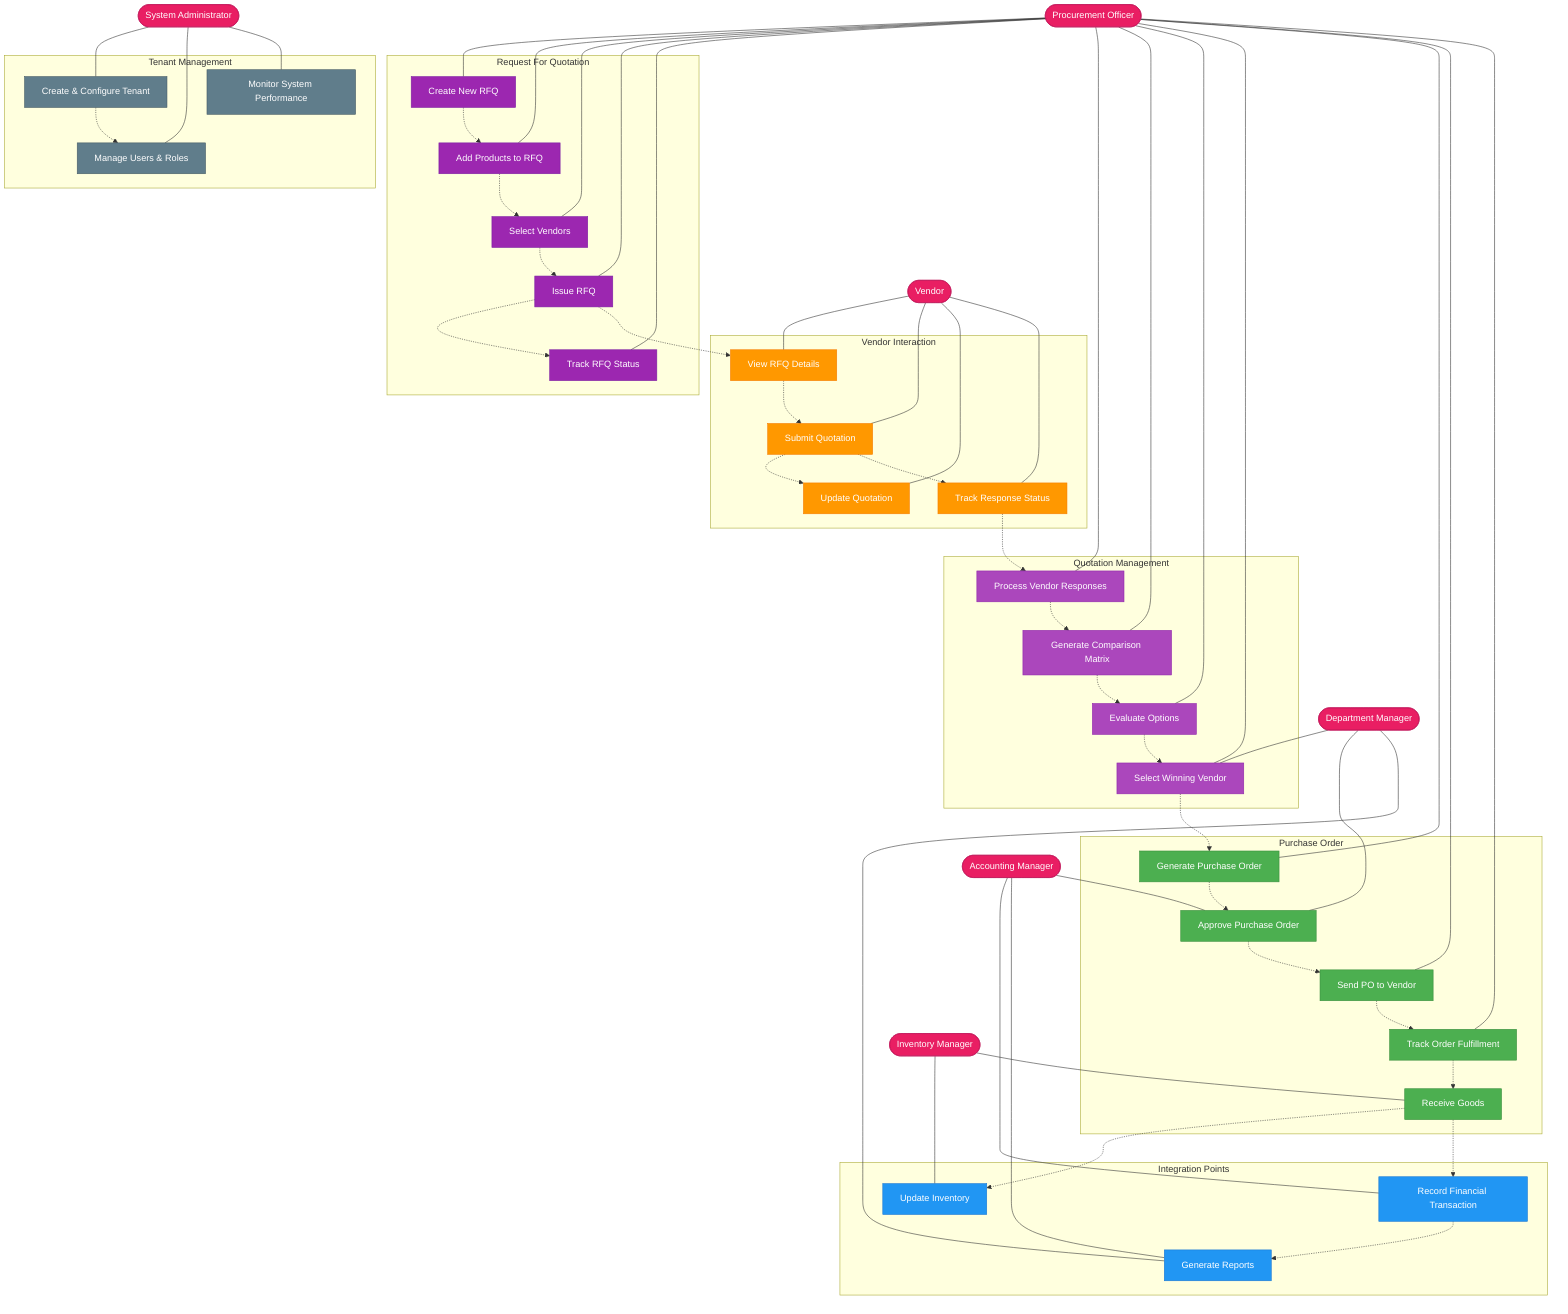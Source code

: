 graph TD
    %% Actors
    A1([System Administrator])
    A2([Procurement Officer])
    A3([Vendor])
    A4([Department Manager])
    A5([Accounting Manager])
    A6([Inventory Manager])
    
    %% Use Cases
    subgraph "Tenant Management"
        UC1[Create & Configure Tenant]
        UC2[Manage Users & Roles]
        UC3[Monitor System Performance]
    end
    
    subgraph "Request For Quotation"
        UC4[Create New RFQ]
        UC5[Add Products to RFQ]
        UC6[Select Vendors]
        UC7[Issue RFQ]
        UC8[Track RFQ Status]
    end
    
    subgraph "Vendor Interaction"
        UC9[View RFQ Details]
        UC10[Submit Quotation]
        UC11[Update Quotation]
        UC12[Track Response Status]
    end
    
    subgraph "Quotation Management"
        UC13[Process Vendor Responses]
        UC14[Generate Comparison Matrix]
        UC15[Evaluate Options]
        UC16[Select Winning Vendor]
    end
    
    subgraph "Purchase Order"
        UC17[Generate Purchase Order]
        UC18[Approve Purchase Order]
        UC19[Send PO to Vendor]
        UC20[Track Order Fulfillment]
        UC21[Receive Goods]
    end
    
    subgraph "Integration Points"
        UC22[Update Inventory]
        UC23[Record Financial Transaction]
        UC24[Generate Reports]
    end
    
    %% Relationships
    A1 --- UC1
    A1 --- UC2
    A1 --- UC3
    
    A2 --- UC4
    A2 --- UC5
    A2 --- UC6
    A2 --- UC7
    A2 --- UC8
    A2 --- UC13
    A2 --- UC14
    A2 --- UC15
    A2 --- UC16
    A2 --- UC17
    A2 --- UC19
    A2 --- UC20
    
    A3 --- UC9
    A3 --- UC10
    A3 --- UC11
    A3 --- UC12
    
    A4 --- UC16
    A4 --- UC18
    A4 --- UC24
    
    A5 --- UC18
    A5 --- UC23
    A5 --- UC24
    
    A6 --- UC21
    A6 --- UC22
    
    %% Use Case Relationships
    UC1 -.-> UC2
    UC4 -.-> UC5
    UC5 -.-> UC6
    UC6 -.-> UC7
    UC7 -.-> UC8
    UC7 -.-> UC9
    UC9 -.-> UC10
    UC10 -.-> UC11
    UC10 -.-> UC12
    UC12 -.-> UC13
    UC13 -.-> UC14
    UC14 -.-> UC15
    UC15 -.-> UC16
    UC16 -.-> UC17
    UC17 -.-> UC18
    UC18 -.-> UC19
    UC19 -.-> UC20
    UC20 -.-> UC21
    UC21 -.-> UC22
    UC21 -.-> UC23
    UC23 -.-> UC24
    
    %% Styling
    classDef adminUC fill:#607D8B,stroke:#455A64,color:white
    classDef rfqUC fill:#9C27B0,stroke:#7B1FA2,color:white
    classDef vendorUC fill:#FF9800,stroke:#F57C00,color:white
    classDef quoteUC fill:#AB47BC,stroke:#8E24AA,color:white
    classDef poUC fill:#4CAF50,stroke:#388E3C,color:white
    classDef integrationUC fill:#2196F3,stroke:#1976D2,color:white
    classDef actor fill:#E91E63,stroke:#C2185B,color:white
    
    class UC1,UC2,UC3 adminUC
    class UC4,UC5,UC6,UC7,UC8 rfqUC
    class UC9,UC10,UC11,UC12 vendorUC
    class UC13,UC14,UC15,UC16 quoteUC
    class UC17,UC18,UC19,UC20,UC21 poUC
    class UC22,UC23,UC24 integrationUC
    class A1,A2,A3,A4,A5,A6 actor